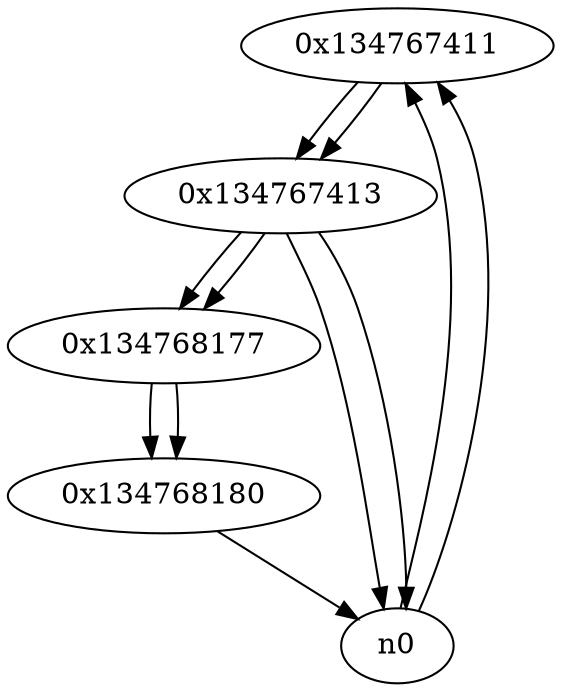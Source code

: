 digraph G{
/* nodes */
  n1 [label="0x134767411"]
  n2 [label="0x134767413"]
  n3 [label="0x134768177"]
  n4 [label="0x134768180"]
/* edges */
n1 -> n2;
n0 -> n1;
n0 -> n1;
n2 -> n3;
n2 -> n0;
n2 -> n0;
n1 -> n2;
n3 -> n4;
n2 -> n3;
n4 -> n0;
n3 -> n4;
}
